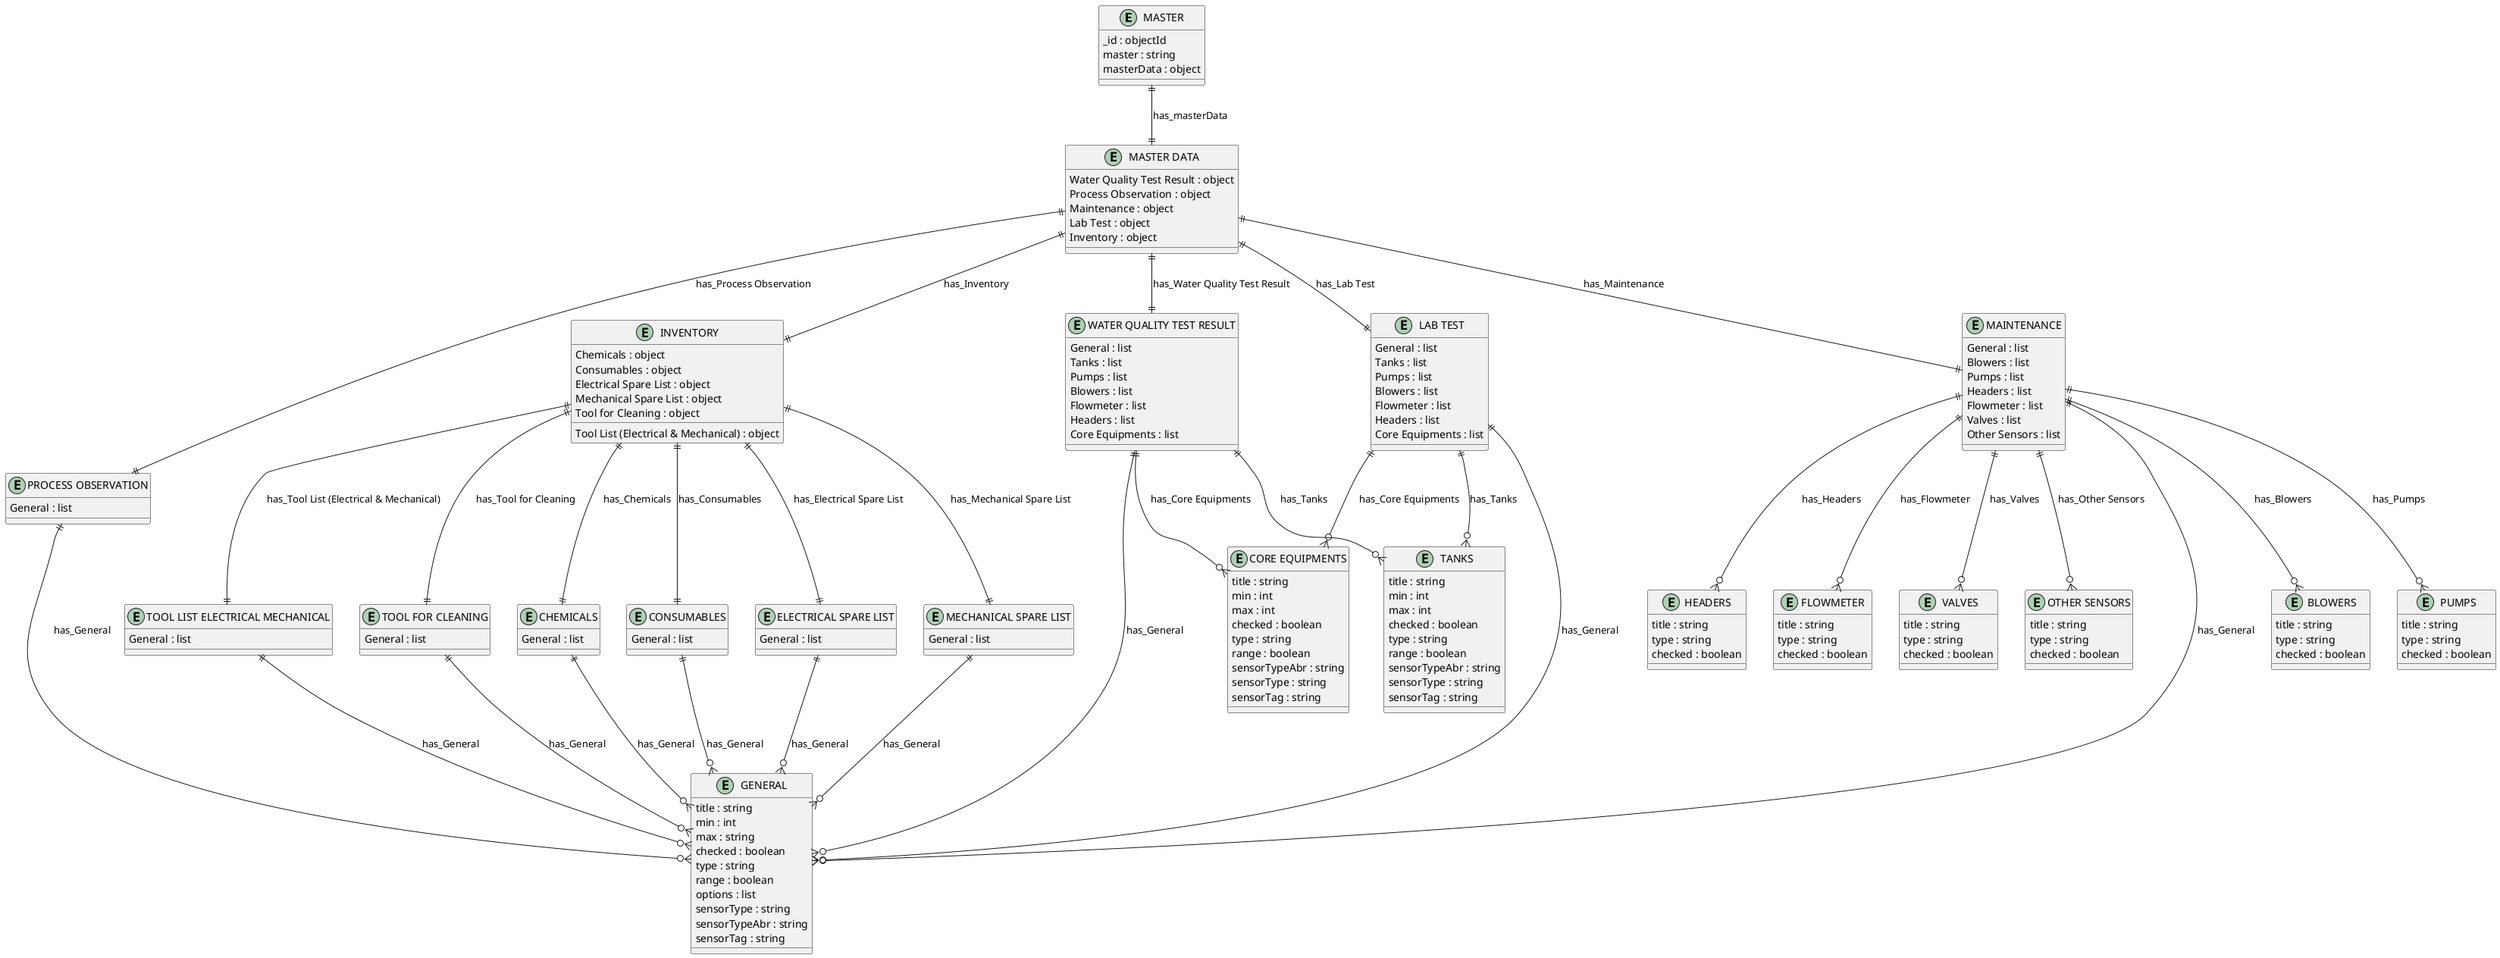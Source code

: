@startuml MASTER_Diagram

entity "MASTER" as MASTER {
  _id : objectId
  master : string
  masterData : object
}

entity "MASTER DATA" as MASTER_DATA {
  Water Quality Test Result : object
  Process Observation : object
  Maintenance : object
  Lab Test : object
  Inventory : object
}

entity "WATER QUALITY TEST RESULT" as WATER_QUALITY_TEST_RESULT {
  General : list
  Tanks : list
  Pumps : list
  Blowers : list
  Flowmeter : list
  Headers : list
  Core Equipments : list
}

entity "GENERAL" as GENERAL {
  title : string
  min : int
  max : string
  checked : boolean
  type : string
  range : boolean
  options : list
  sensorType : string
  sensorTypeAbr : string
  sensorTag : string
}

entity "TANKS" as TANKS {
  title : string
  min : int
  max : int
  checked : boolean
  type : string
  range : boolean
  sensorTypeAbr : string
  sensorType : string
  sensorTag : string
}

entity "CORE EQUIPMENTS" as CORE_EQUIPMENTS {
  title : string
  min : int
  max : int
  checked : boolean
  type : string
  range : boolean
  sensorTypeAbr : string
  sensorType : string
  sensorTag : string
}

entity "PROCESS OBSERVATION" as PROCESS_OBSERVATION {
  General : list
}

entity "MAINTENANCE" as MAINTENANCE {
  General : list
  Blowers : list
  Pumps : list
  Headers : list
  Flowmeter : list
  Valves : list
  Other Sensors : list
}

entity "BLOWERS" as BLOWERS {
  title : string
  type : string
  checked : boolean
}

entity "PUMPS" as PUMPS {
  title : string
  type : string
  checked : boolean
}

entity "HEADERS" as HEADERS {
  title : string
  type : string
  checked : boolean
}

entity "FLOWMETER" as FLOWMETER {
  title : string
  type : string
  checked : boolean
}

entity "VALVES" as VALVES {
  title : string
  type : string
  checked : boolean
}

entity "OTHER SENSORS" as OTHER_SENSORS {
  title : string
  type : string
  checked : boolean
}

entity "LAB TEST" as LAB_TEST {
  General : list
  Tanks : list
  Pumps : list
  Blowers : list
  Flowmeter : list
  Headers : list
  Core Equipments : list
}

entity "INVENTORY" as INVENTORY {
  Chemicals : object
  Consumables : object
  Electrical Spare List : object
  Mechanical Spare List : object
  Tool List (Electrical & Mechanical) : object
  Tool for Cleaning : object
}

entity "CHEMICALS" as CHEMICALS {
  General : list
}

entity "CONSUMABLES" as CONSUMABLES {
  General : list
}

entity "ELECTRICAL SPARE LIST" as ELECTRICAL_SPARE_LIST {
  General : list
}

entity "MECHANICAL SPARE LIST" as MECHANICAL_SPARE_LIST {
  General : list
}

entity "TOOL LIST ELECTRICAL MECHANICAL" as TOOL_LIST__ELECTRICAL___MECHANICAL_ {
  General : list
}

entity "TOOL FOR CLEANING" as TOOL_FOR_CLEANING {
  General : list
}

' // Relationships
MASTER ||--|| MASTER_DATA : has_masterData
MASTER_DATA ||--|| WATER_QUALITY_TEST_RESULT : has_Water Quality Test Result
WATER_QUALITY_TEST_RESULT ||--o{ GENERAL : has_General
WATER_QUALITY_TEST_RESULT ||--o{ TANKS : has_Tanks
WATER_QUALITY_TEST_RESULT ||--o{ CORE_EQUIPMENTS : has_Core Equipments
MASTER_DATA ||--|| PROCESS_OBSERVATION : has_Process Observation
PROCESS_OBSERVATION ||--o{ GENERAL : has_General
MASTER_DATA ||--|| MAINTENANCE : has_Maintenance
MAINTENANCE ||--o{ GENERAL : has_General
MAINTENANCE ||--o{ BLOWERS : has_Blowers
MAINTENANCE ||--o{ PUMPS : has_Pumps
MAINTENANCE ||--o{ HEADERS : has_Headers
MAINTENANCE ||--o{ FLOWMETER : has_Flowmeter
MAINTENANCE ||--o{ VALVES : has_Valves
MAINTENANCE ||--o{ OTHER_SENSORS : has_Other Sensors
MASTER_DATA ||--|| LAB_TEST : has_Lab Test
LAB_TEST ||--o{ GENERAL : has_General
LAB_TEST ||--o{ TANKS : has_Tanks
LAB_TEST ||--o{ CORE_EQUIPMENTS : has_Core Equipments
MASTER_DATA ||--|| INVENTORY : has_Inventory
INVENTORY ||--|| CHEMICALS : has_Chemicals
CHEMICALS ||--o{ GENERAL : has_General
INVENTORY ||--|| CONSUMABLES : has_Consumables
CONSUMABLES ||--o{ GENERAL : has_General
INVENTORY ||--|| ELECTRICAL_SPARE_LIST : has_Electrical Spare List
ELECTRICAL_SPARE_LIST ||--o{ GENERAL : has_General
INVENTORY ||--|| MECHANICAL_SPARE_LIST : has_Mechanical Spare List
MECHANICAL_SPARE_LIST ||--o{ GENERAL : has_General
INVENTORY ||--|| TOOL_LIST__ELECTRICAL___MECHANICAL_ : has_Tool List (Electrical & Mechanical)
TOOL_LIST__ELECTRICAL___MECHANICAL_ ||--o{ GENERAL : has_General
INVENTORY ||--|| TOOL_FOR_CLEANING : has_Tool for Cleaning
TOOL_FOR_CLEANING ||--o{ GENERAL : has_General
@enduml
